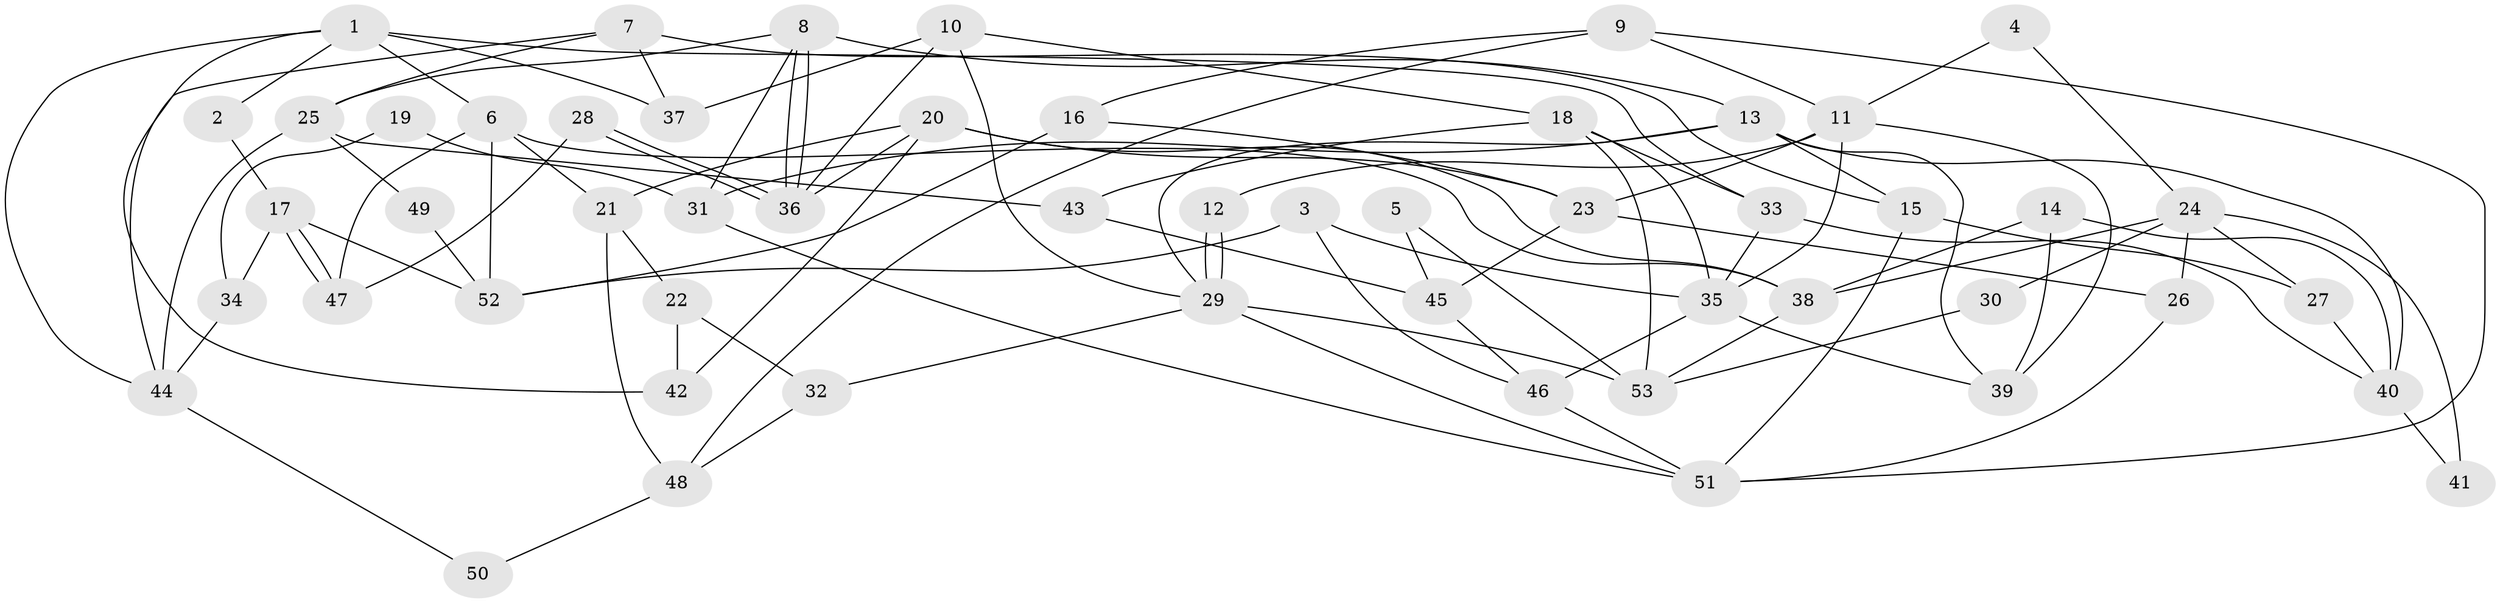// coarse degree distribution, {2: 0.16129032258064516, 4: 0.25806451612903225, 5: 0.1935483870967742, 6: 0.12903225806451613, 3: 0.16129032258064516, 8: 0.06451612903225806, 1: 0.03225806451612903}
// Generated by graph-tools (version 1.1) at 2025/55/03/04/25 21:55:30]
// undirected, 53 vertices, 106 edges
graph export_dot {
graph [start="1"]
  node [color=gray90,style=filled];
  1;
  2;
  3;
  4;
  5;
  6;
  7;
  8;
  9;
  10;
  11;
  12;
  13;
  14;
  15;
  16;
  17;
  18;
  19;
  20;
  21;
  22;
  23;
  24;
  25;
  26;
  27;
  28;
  29;
  30;
  31;
  32;
  33;
  34;
  35;
  36;
  37;
  38;
  39;
  40;
  41;
  42;
  43;
  44;
  45;
  46;
  47;
  48;
  49;
  50;
  51;
  52;
  53;
  1 -- 44;
  1 -- 33;
  1 -- 2;
  1 -- 6;
  1 -- 37;
  1 -- 42;
  2 -- 17;
  3 -- 52;
  3 -- 35;
  3 -- 46;
  4 -- 24;
  4 -- 11;
  5 -- 53;
  5 -- 45;
  6 -- 38;
  6 -- 21;
  6 -- 47;
  6 -- 52;
  7 -- 15;
  7 -- 37;
  7 -- 25;
  7 -- 44;
  8 -- 13;
  8 -- 36;
  8 -- 36;
  8 -- 25;
  8 -- 31;
  9 -- 51;
  9 -- 11;
  9 -- 16;
  9 -- 48;
  10 -- 36;
  10 -- 29;
  10 -- 18;
  10 -- 37;
  11 -- 23;
  11 -- 35;
  11 -- 12;
  11 -- 39;
  12 -- 29;
  12 -- 29;
  13 -- 31;
  13 -- 29;
  13 -- 15;
  13 -- 39;
  13 -- 40;
  14 -- 40;
  14 -- 39;
  14 -- 38;
  15 -- 51;
  15 -- 27;
  16 -- 23;
  16 -- 52;
  17 -- 47;
  17 -- 47;
  17 -- 52;
  17 -- 34;
  18 -- 35;
  18 -- 33;
  18 -- 43;
  18 -- 53;
  19 -- 34;
  19 -- 31;
  20 -- 42;
  20 -- 36;
  20 -- 21;
  20 -- 23;
  20 -- 38;
  21 -- 22;
  21 -- 48;
  22 -- 32;
  22 -- 42;
  23 -- 45;
  23 -- 26;
  24 -- 38;
  24 -- 26;
  24 -- 27;
  24 -- 30;
  24 -- 41;
  25 -- 43;
  25 -- 44;
  25 -- 49;
  26 -- 51;
  27 -- 40;
  28 -- 47;
  28 -- 36;
  28 -- 36;
  29 -- 53;
  29 -- 32;
  29 -- 51;
  30 -- 53;
  31 -- 51;
  32 -- 48;
  33 -- 40;
  33 -- 35;
  34 -- 44;
  35 -- 39;
  35 -- 46;
  38 -- 53;
  40 -- 41;
  43 -- 45;
  44 -- 50;
  45 -- 46;
  46 -- 51;
  48 -- 50;
  49 -- 52;
}
